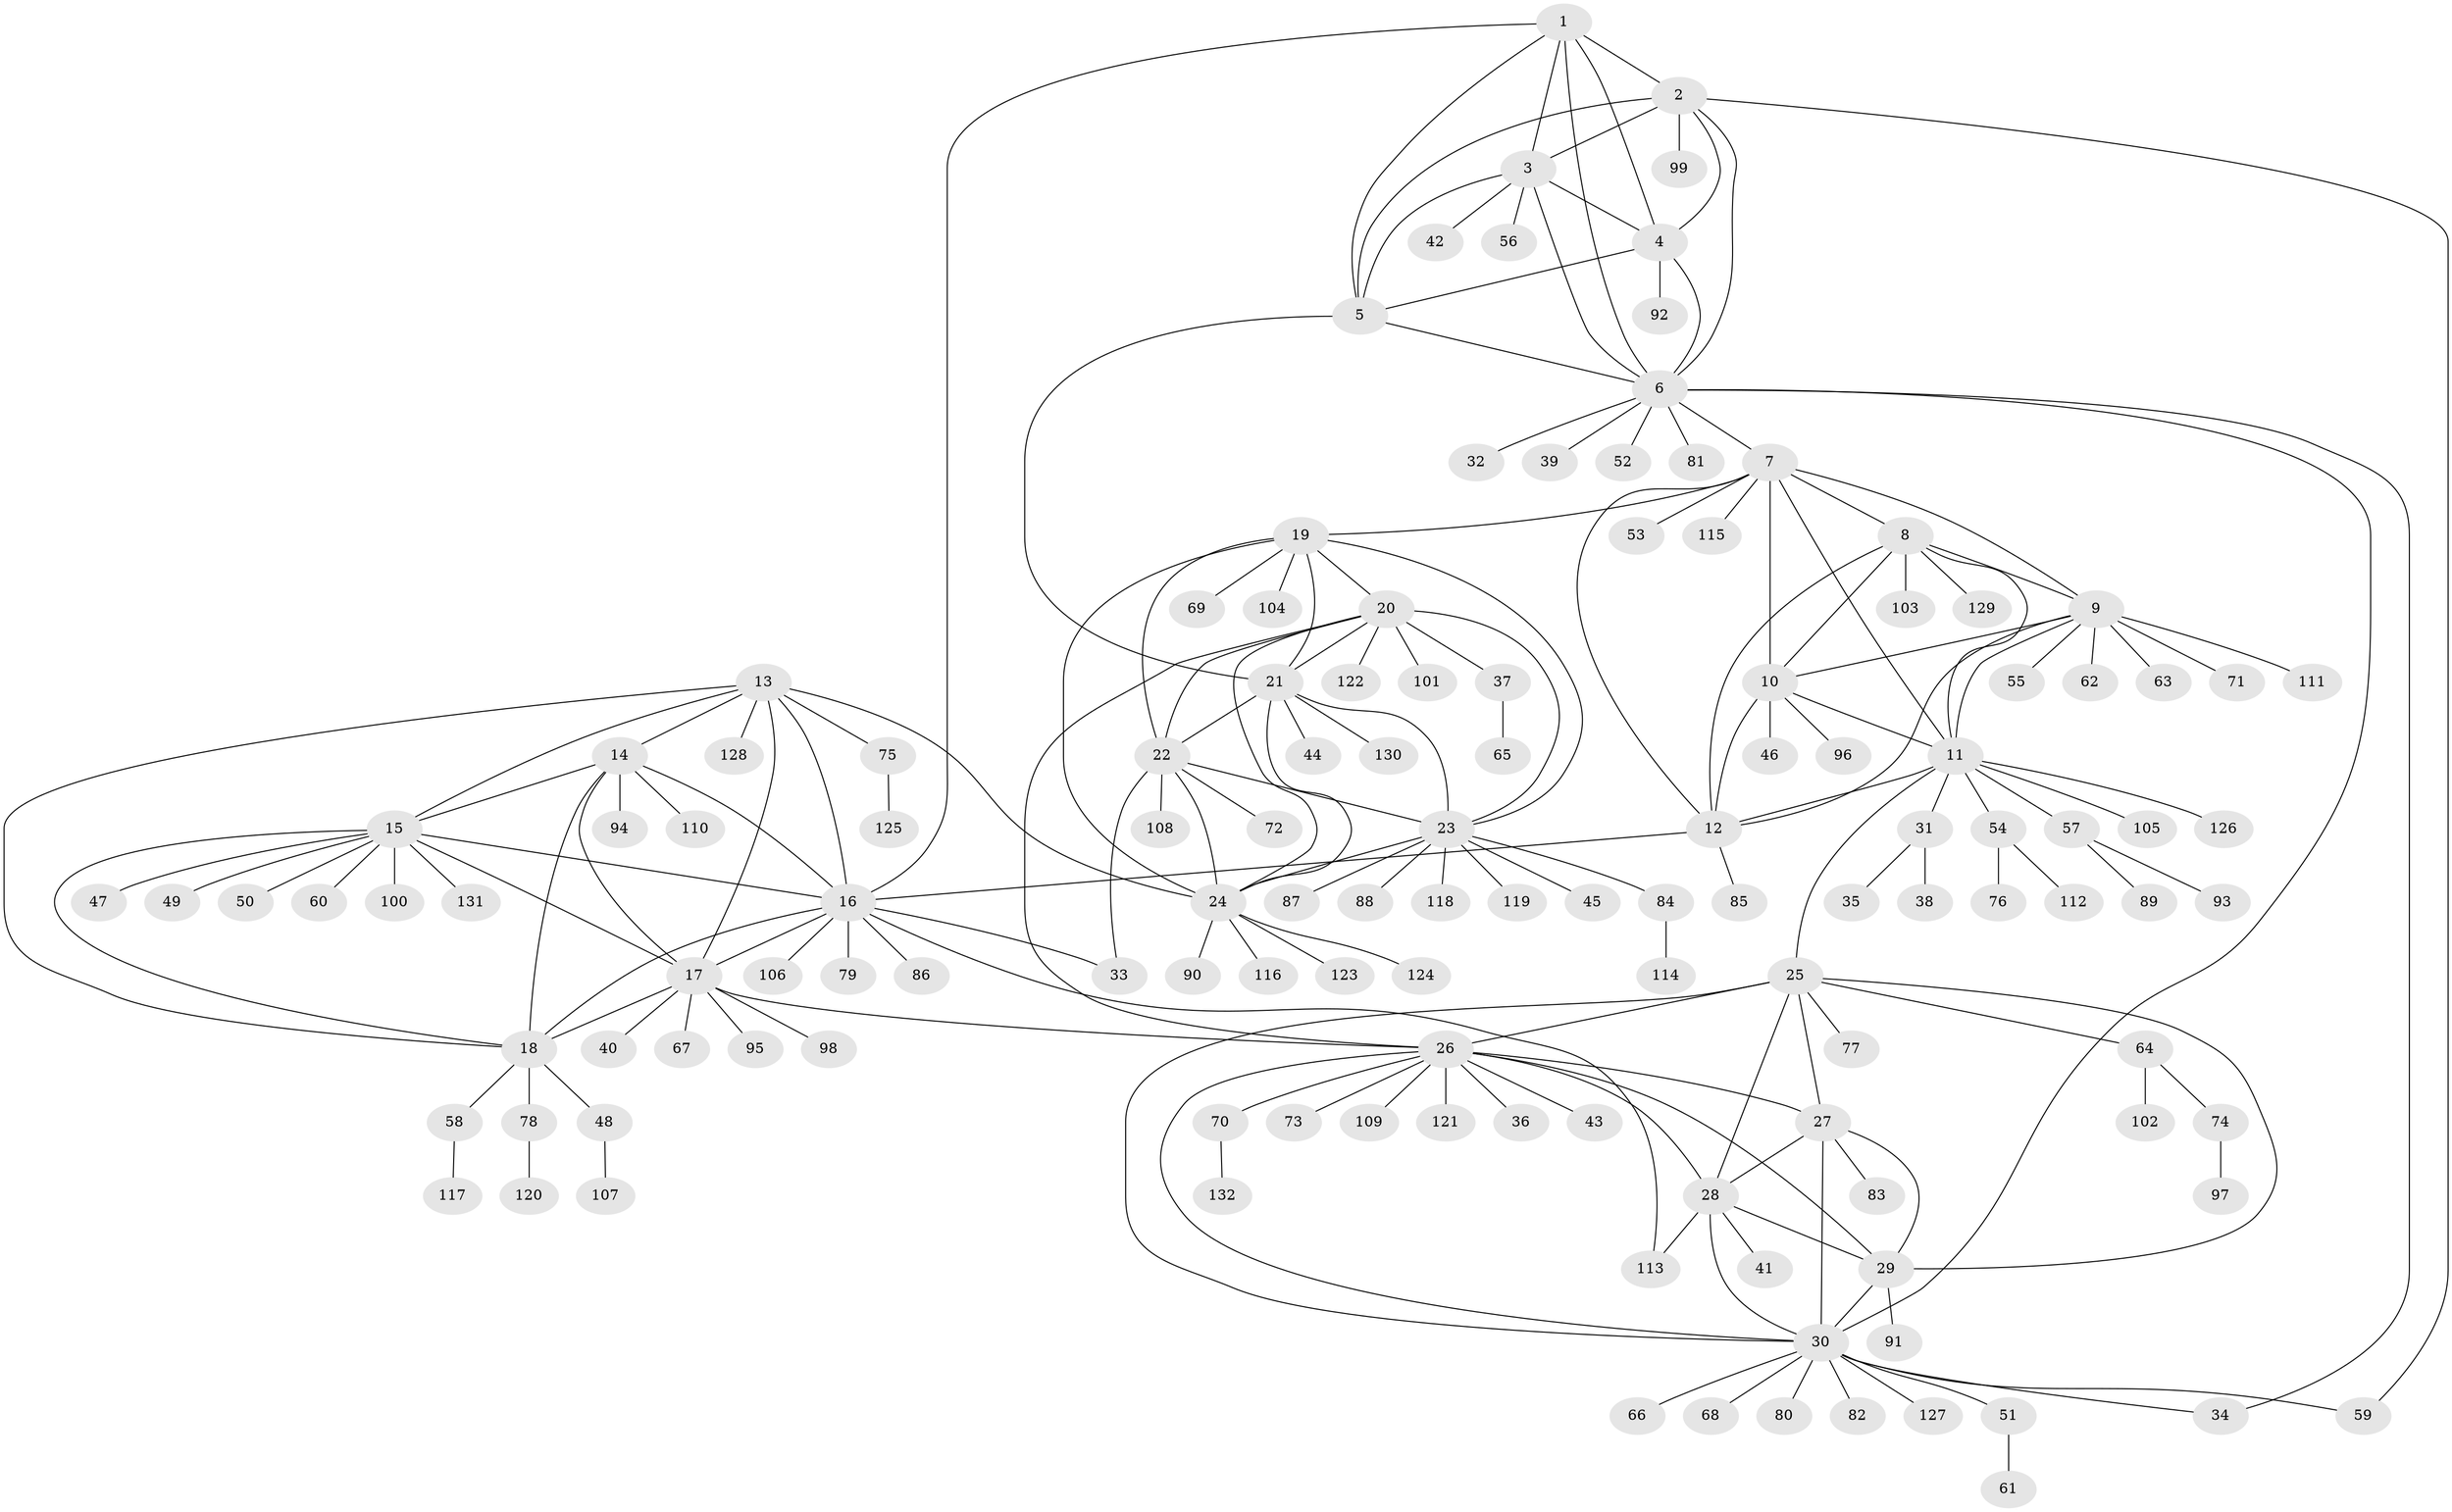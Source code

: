 // coarse degree distribution, {5: 0.07547169811320754, 1: 0.6415094339622641, 3: 0.05660377358490566, 11: 0.018867924528301886, 2: 0.07547169811320754, 4: 0.018867924528301886, 6: 0.018867924528301886, 8: 0.05660377358490566, 10: 0.03773584905660377}
// Generated by graph-tools (version 1.1) at 2025/37/03/04/25 23:37:34]
// undirected, 132 vertices, 191 edges
graph export_dot {
  node [color=gray90,style=filled];
  1;
  2;
  3;
  4;
  5;
  6;
  7;
  8;
  9;
  10;
  11;
  12;
  13;
  14;
  15;
  16;
  17;
  18;
  19;
  20;
  21;
  22;
  23;
  24;
  25;
  26;
  27;
  28;
  29;
  30;
  31;
  32;
  33;
  34;
  35;
  36;
  37;
  38;
  39;
  40;
  41;
  42;
  43;
  44;
  45;
  46;
  47;
  48;
  49;
  50;
  51;
  52;
  53;
  54;
  55;
  56;
  57;
  58;
  59;
  60;
  61;
  62;
  63;
  64;
  65;
  66;
  67;
  68;
  69;
  70;
  71;
  72;
  73;
  74;
  75;
  76;
  77;
  78;
  79;
  80;
  81;
  82;
  83;
  84;
  85;
  86;
  87;
  88;
  89;
  90;
  91;
  92;
  93;
  94;
  95;
  96;
  97;
  98;
  99;
  100;
  101;
  102;
  103;
  104;
  105;
  106;
  107;
  108;
  109;
  110;
  111;
  112;
  113;
  114;
  115;
  116;
  117;
  118;
  119;
  120;
  121;
  122;
  123;
  124;
  125;
  126;
  127;
  128;
  129;
  130;
  131;
  132;
  1 -- 2;
  1 -- 3;
  1 -- 4;
  1 -- 5;
  1 -- 6;
  1 -- 16;
  2 -- 3;
  2 -- 4;
  2 -- 5;
  2 -- 6;
  2 -- 59;
  2 -- 99;
  3 -- 4;
  3 -- 5;
  3 -- 6;
  3 -- 42;
  3 -- 56;
  4 -- 5;
  4 -- 6;
  4 -- 92;
  5 -- 6;
  5 -- 21;
  6 -- 7;
  6 -- 30;
  6 -- 32;
  6 -- 34;
  6 -- 39;
  6 -- 52;
  6 -- 81;
  7 -- 8;
  7 -- 9;
  7 -- 10;
  7 -- 11;
  7 -- 12;
  7 -- 19;
  7 -- 53;
  7 -- 115;
  8 -- 9;
  8 -- 10;
  8 -- 11;
  8 -- 12;
  8 -- 103;
  8 -- 129;
  9 -- 10;
  9 -- 11;
  9 -- 12;
  9 -- 55;
  9 -- 62;
  9 -- 63;
  9 -- 71;
  9 -- 111;
  10 -- 11;
  10 -- 12;
  10 -- 46;
  10 -- 96;
  11 -- 12;
  11 -- 25;
  11 -- 31;
  11 -- 54;
  11 -- 57;
  11 -- 105;
  11 -- 126;
  12 -- 16;
  12 -- 85;
  13 -- 14;
  13 -- 15;
  13 -- 16;
  13 -- 17;
  13 -- 18;
  13 -- 24;
  13 -- 75;
  13 -- 128;
  14 -- 15;
  14 -- 16;
  14 -- 17;
  14 -- 18;
  14 -- 94;
  14 -- 110;
  15 -- 16;
  15 -- 17;
  15 -- 18;
  15 -- 47;
  15 -- 49;
  15 -- 50;
  15 -- 60;
  15 -- 100;
  15 -- 131;
  16 -- 17;
  16 -- 18;
  16 -- 33;
  16 -- 79;
  16 -- 86;
  16 -- 106;
  16 -- 113;
  17 -- 18;
  17 -- 26;
  17 -- 40;
  17 -- 67;
  17 -- 95;
  17 -- 98;
  18 -- 48;
  18 -- 58;
  18 -- 78;
  19 -- 20;
  19 -- 21;
  19 -- 22;
  19 -- 23;
  19 -- 24;
  19 -- 69;
  19 -- 104;
  20 -- 21;
  20 -- 22;
  20 -- 23;
  20 -- 24;
  20 -- 26;
  20 -- 37;
  20 -- 101;
  20 -- 122;
  21 -- 22;
  21 -- 23;
  21 -- 24;
  21 -- 44;
  21 -- 130;
  22 -- 23;
  22 -- 24;
  22 -- 33;
  22 -- 72;
  22 -- 108;
  23 -- 24;
  23 -- 45;
  23 -- 84;
  23 -- 87;
  23 -- 88;
  23 -- 118;
  23 -- 119;
  24 -- 90;
  24 -- 116;
  24 -- 123;
  24 -- 124;
  25 -- 26;
  25 -- 27;
  25 -- 28;
  25 -- 29;
  25 -- 30;
  25 -- 64;
  25 -- 77;
  26 -- 27;
  26 -- 28;
  26 -- 29;
  26 -- 30;
  26 -- 36;
  26 -- 43;
  26 -- 70;
  26 -- 73;
  26 -- 109;
  26 -- 121;
  27 -- 28;
  27 -- 29;
  27 -- 30;
  27 -- 83;
  28 -- 29;
  28 -- 30;
  28 -- 41;
  28 -- 113;
  29 -- 30;
  29 -- 91;
  30 -- 34;
  30 -- 51;
  30 -- 59;
  30 -- 66;
  30 -- 68;
  30 -- 80;
  30 -- 82;
  30 -- 127;
  31 -- 35;
  31 -- 38;
  37 -- 65;
  48 -- 107;
  51 -- 61;
  54 -- 76;
  54 -- 112;
  57 -- 89;
  57 -- 93;
  58 -- 117;
  64 -- 74;
  64 -- 102;
  70 -- 132;
  74 -- 97;
  75 -- 125;
  78 -- 120;
  84 -- 114;
}
